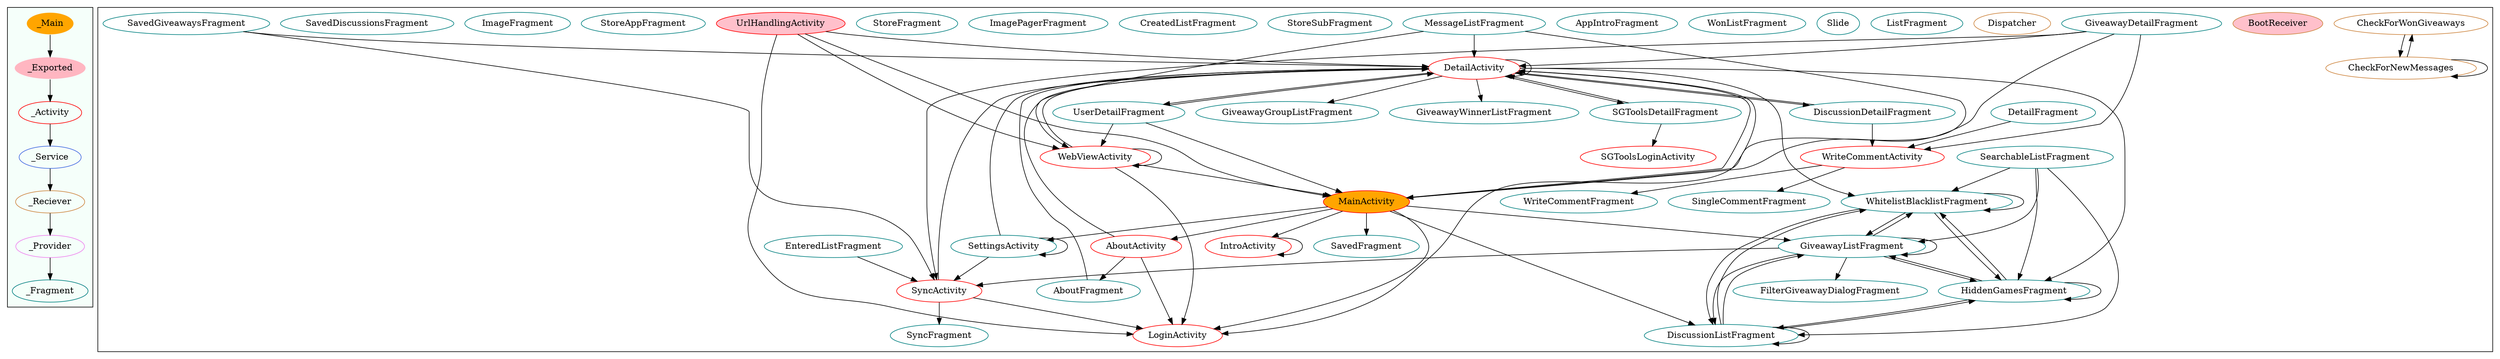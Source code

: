 digraph G {
subgraph cluster_legend{ 
bgcolor=mintcream;
_Activity[color = red];
_Service[color = royalblue];
_Provider[color = violet];
_Reciever[color = peru];
_Fragment[color = teal];
_Main[style=filled, fillcolor=orange, color = mintcream];
_Exported[style=filled, fillcolor=lightpink, color = mintcream];
_Main -> _Exported -> _Activity -> _Service -> _Reciever -> _Provider -> _Fragment; 
}
subgraph cluster_component{ 
DetailActivity[color = red];
UrlHandlingActivity[style=filled, fillcolor=pink, color = red];
AboutActivity[color = red];
MainActivity[style=filled, fillcolor=orange, color = red];
LoginActivity[color = red];
WebViewActivity[color = red];
SGToolsLoginActivity[color = red];
SettingsActivity[color = red];
IntroActivity[color = red];
WriteCommentActivity[color = red];
SyncActivity[color = red];
BootReceiver[style=filled, fillcolor=pink, color = peru];
CheckForWonGiveaways[color = peru];
CheckForNewMessages[color = peru];
Dispatcher[color = peru];
GiveawayGroupListFragment[color = teal];
FilterGiveawayDialogFragment[color = teal];
ListFragment[color = teal];
GiveawayWinnerListFragment[color = teal];
Slide[color = teal];
WriteCommentFragment[color = teal];
WonListFragment[color = teal];
DetailFragment[color = teal];
AppIntroFragment[color = teal];
AboutFragment[color = teal];
GiveawayListFragment[color = teal];
SavedGiveawaysFragment[color = teal];
DiscussionDetailFragment[color = teal];
SettingsActivity[color = teal];
WhitelistBlacklistFragment[color = teal];
StoreSubFragment[color = teal];
CreatedListFragment[color = teal];
ImagePagerFragment[color = teal];
StoreFragment[color = teal];
GiveawayDetailFragment[color = teal];
SavedFragment[color = teal];
DiscussionListFragment[color = teal];
UserDetailFragment[color = teal];
SyncFragment[color = teal];
StoreAppFragment[color = teal];
UserDetailFragment[color = teal];
SGToolsDetailFragment[color = teal];
SingleCommentFragment[color = teal];
ImageFragment[color = teal];
SearchableListFragment[color = teal];
HiddenGamesFragment[color = teal];
SavedDiscussionsFragment[color = teal];
MessageListFragment[color = teal];
EnteredListFragment[color = teal];
UserDetailFragment[color = teal];
MainActivity->DiscussionListFragment;
MainActivity->GiveawayListFragment;
MainActivity->SavedFragment;
MainActivity->LoginActivity;
MainActivity->DetailActivity;
MainActivity->SettingsActivity;
MainActivity->IntroActivity;
MainActivity->AboutActivity;
IntroActivity->IntroActivity;
DetailFragment->WriteCommentActivity;
UrlHandlingActivity->MainActivity;
UrlHandlingActivity->WebViewActivity;
UrlHandlingActivity->DetailActivity;
UrlHandlingActivity->LoginActivity;
WhitelistBlacklistFragment->DiscussionListFragment;
WhitelistBlacklistFragment->GiveawayListFragment;
WhitelistBlacklistFragment->WhitelistBlacklistFragment;
WhitelistBlacklistFragment->HiddenGamesFragment;
GiveawayDetailFragment->MainActivity;
GiveawayDetailFragment->DetailActivity;
GiveawayDetailFragment->SyncActivity;
GiveawayDetailFragment->WriteCommentActivity;
AboutActivity->DetailActivity;
AboutActivity->LoginActivity;
AboutActivity->AboutFragment;
SGToolsDetailFragment->DetailActivity;
SGToolsDetailFragment->SGToolsLoginActivity;
MessageListFragment->MainActivity;
MessageListFragment->WebViewActivity;
MessageListFragment->DetailActivity;
AboutFragment->DetailActivity;
GiveawayListFragment->HiddenGamesFragment;
GiveawayListFragment->SyncActivity;
GiveawayListFragment->GiveawayListFragment;
GiveawayListFragment->WhitelistBlacklistFragment;
GiveawayListFragment->DiscussionListFragment;
GiveawayListFragment->FilterGiveawayDialogFragment;
WebViewActivity->MainActivity;
WebViewActivity->DetailActivity;
WebViewActivity->WebViewActivity;
WebViewActivity->LoginActivity;
DiscussionDetailFragment->DetailActivity;
DiscussionDetailFragment->WriteCommentActivity;
SavedGiveawaysFragment->DetailActivity;
SavedGiveawaysFragment->SyncActivity;
SyncActivity->DetailActivity;
SyncActivity->SyncFragment;
SyncActivity->LoginActivity;
DetailActivity->SGToolsDetailFragment;
DetailActivity->HiddenGamesFragment;
DetailActivity->DiscussionDetailFragment;
DetailActivity->DetailActivity;
DetailActivity->GiveawayGroupListFragment;
DetailActivity->WhitelistBlacklistFragment;
DetailActivity->GiveawayWinnerListFragment;
DetailActivity->LoginActivity;
DetailActivity->UserDetailFragment;
SettingsActivity->SyncActivity;
SettingsActivity->DetailActivity;
SettingsActivity->SettingsActivity;
CheckForWonGiveaways->CheckForNewMessages;
DiscussionListFragment->GiveawayListFragment;
DiscussionListFragment->HiddenGamesFragment;
DiscussionListFragment->DiscussionListFragment;
DiscussionListFragment->WhitelistBlacklistFragment;
UserDetailFragment->WebViewActivity;
UserDetailFragment->DetailActivity;
UserDetailFragment->MainActivity;
HiddenGamesFragment->WhitelistBlacklistFragment;
HiddenGamesFragment->GiveawayListFragment;
HiddenGamesFragment->HiddenGamesFragment;
HiddenGamesFragment->DiscussionListFragment;
SearchableListFragment->WhitelistBlacklistFragment;
SearchableListFragment->DiscussionListFragment;
SearchableListFragment->GiveawayListFragment;
SearchableListFragment->HiddenGamesFragment;
CheckForNewMessages->CheckForWonGiveaways;
CheckForNewMessages->CheckForNewMessages;
EnteredListFragment->SyncActivity;
WriteCommentActivity->SingleCommentFragment;
WriteCommentActivity->WriteCommentFragment;
}
}
